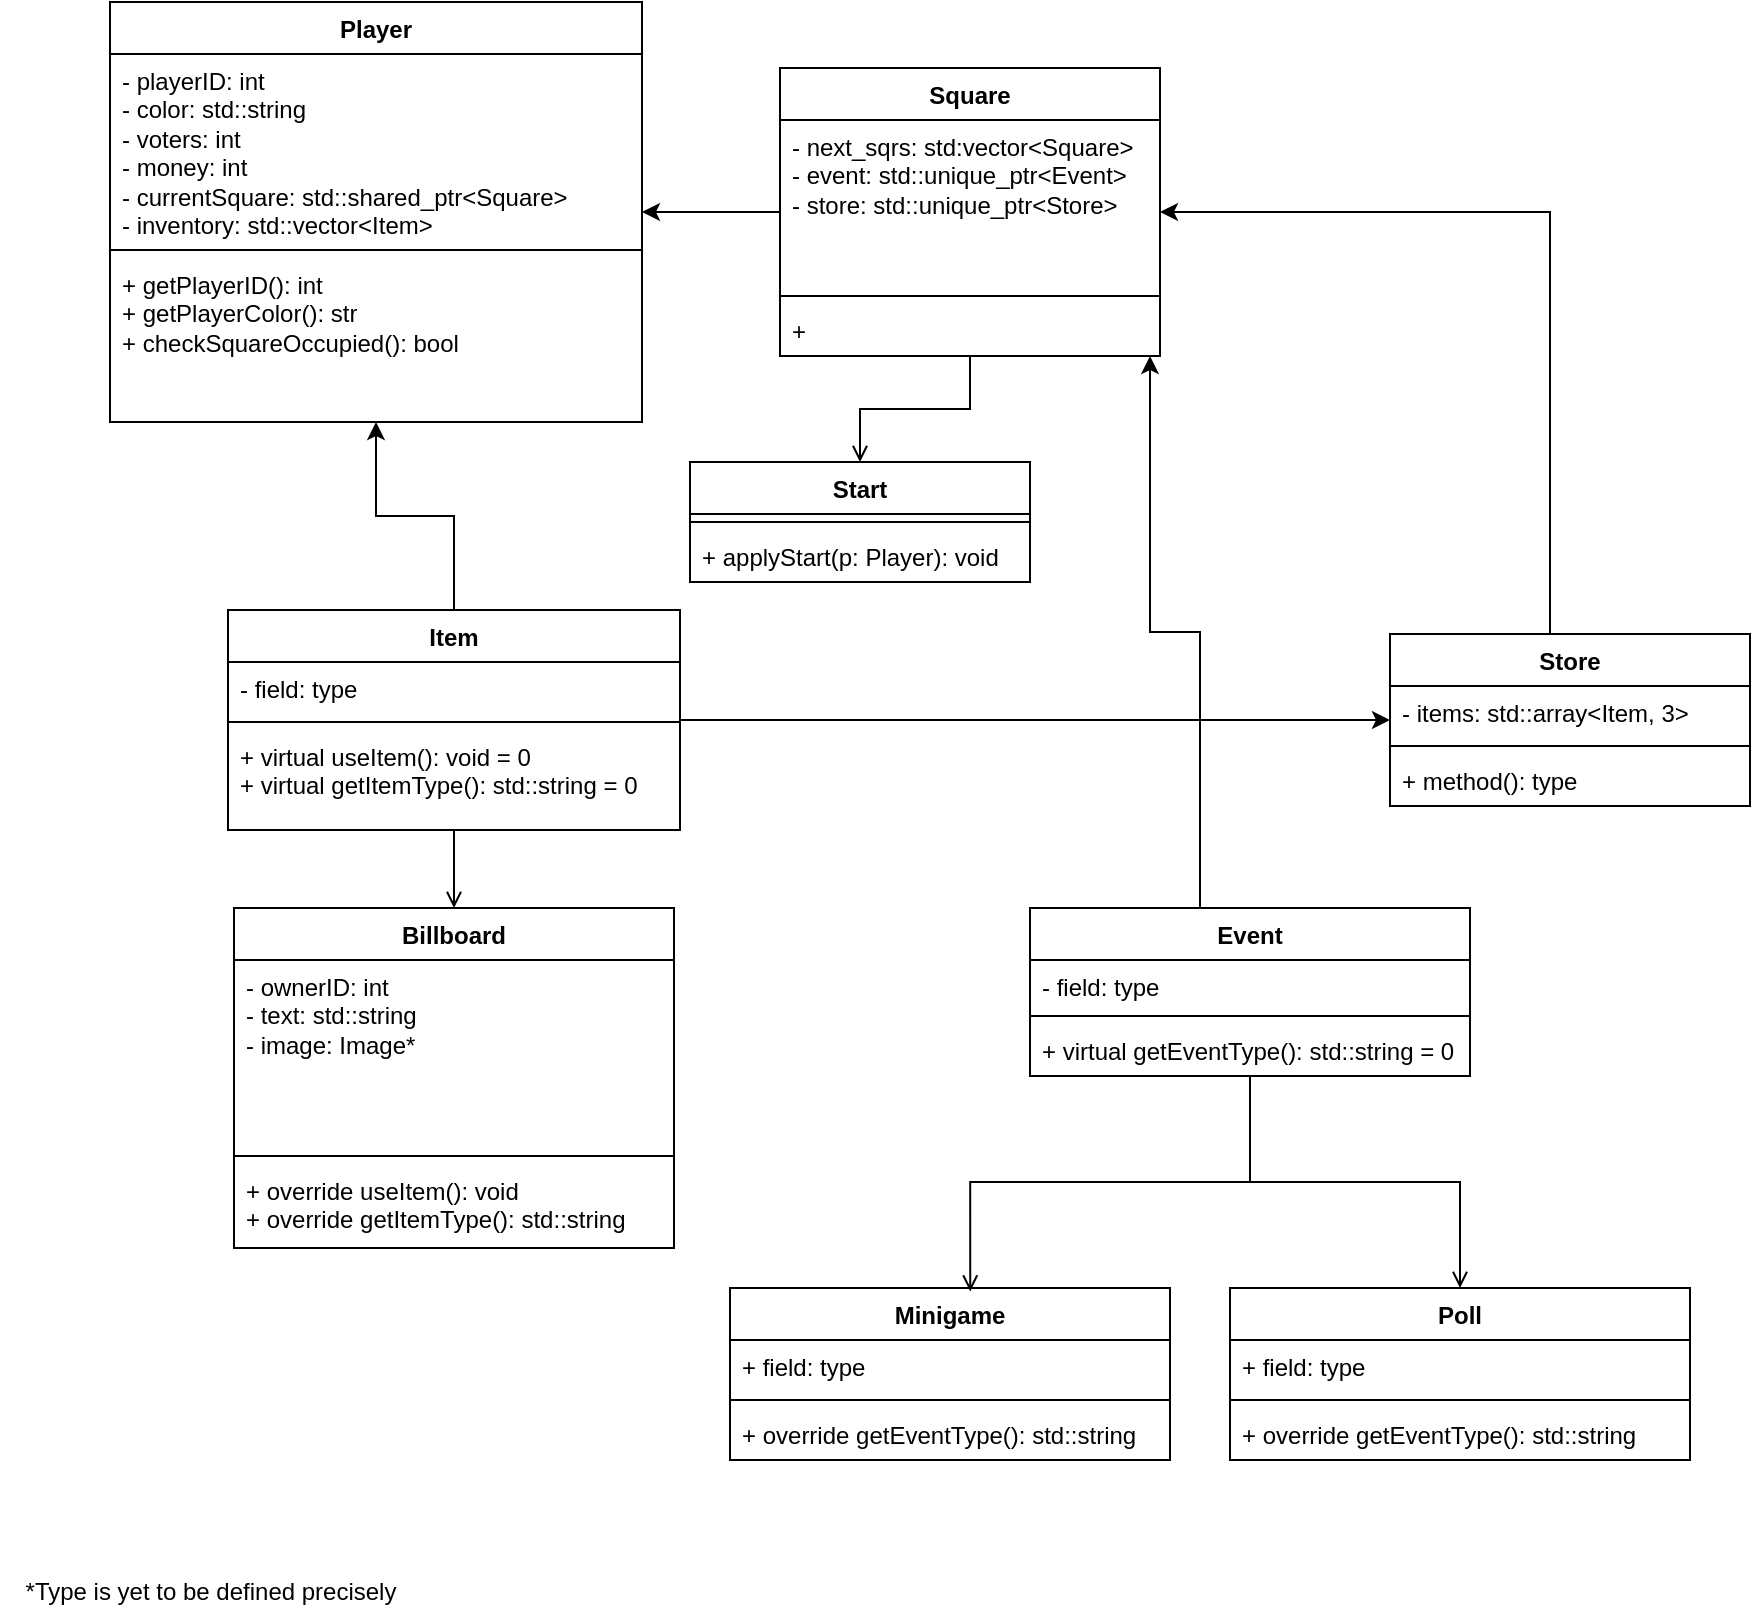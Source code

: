 <mxfile version="28.2.5">
  <diagram name="Page-1" id="7m_YdTxGqZWvF4TJzUUr">
    <mxGraphModel dx="1422" dy="876" grid="1" gridSize="10" guides="1" tooltips="1" connect="1" arrows="1" fold="1" page="1" pageScale="2" pageWidth="850" pageHeight="1100" math="0" shadow="0">
      <root>
        <mxCell id="0" />
        <mxCell id="1" parent="0" />
        <mxCell id="rQWxWww5Zi0VN4n5RXvP-19" style="edgeStyle=orthogonalEdgeStyle;rounded=0;orthogonalLoop=1;jettySize=auto;html=1;entryX=0.5;entryY=0;entryDx=0;entryDy=0;endArrow=open;endFill=0;" parent="1" source="rQWxWww5Zi0VN4n5RXvP-1" target="rQWxWww5Zi0VN4n5RXvP-13" edge="1">
          <mxGeometry relative="1" as="geometry" />
        </mxCell>
        <mxCell id="xzh4shcOTlSQ8mMk62qb-37" style="edgeStyle=orthogonalEdgeStyle;rounded=0;orthogonalLoop=1;jettySize=auto;html=1;" parent="1" source="rQWxWww5Zi0VN4n5RXvP-1" target="rQWxWww5Zi0VN4n5RXvP-24" edge="1">
          <mxGeometry relative="1" as="geometry" />
        </mxCell>
        <mxCell id="rQWxWww5Zi0VN4n5RXvP-1" value="Square" style="swimlane;fontStyle=1;align=center;verticalAlign=top;childLayout=stackLayout;horizontal=1;startSize=26;horizontalStack=0;resizeParent=1;resizeParentMax=0;resizeLast=0;collapsible=1;marginBottom=0;whiteSpace=wrap;html=1;" parent="1" vertex="1">
          <mxGeometry x="765" y="583" width="190" height="144" as="geometry" />
        </mxCell>
        <mxCell id="rQWxWww5Zi0VN4n5RXvP-2" value="- next_sqrs: std:vector&amp;lt;Square&amp;gt;&lt;div&gt;&lt;div&gt;- event: std::unique_ptr&amp;lt;Event&amp;gt;&lt;/div&gt;&lt;div&gt;- store: std::unique_ptr&amp;lt;Store&amp;gt;&lt;/div&gt;&lt;/div&gt;" style="text;strokeColor=none;fillColor=none;align=left;verticalAlign=top;spacingLeft=4;spacingRight=4;overflow=hidden;rotatable=0;points=[[0,0.5],[1,0.5]];portConstraint=eastwest;whiteSpace=wrap;html=1;" parent="rQWxWww5Zi0VN4n5RXvP-1" vertex="1">
          <mxGeometry y="26" width="190" height="84" as="geometry" />
        </mxCell>
        <mxCell id="rQWxWww5Zi0VN4n5RXvP-3" value="" style="line;strokeWidth=1;fillColor=none;align=left;verticalAlign=middle;spacingTop=-1;spacingLeft=3;spacingRight=3;rotatable=0;labelPosition=right;points=[];portConstraint=eastwest;strokeColor=inherit;" parent="rQWxWww5Zi0VN4n5RXvP-1" vertex="1">
          <mxGeometry y="110" width="190" height="8" as="geometry" />
        </mxCell>
        <mxCell id="rQWxWww5Zi0VN4n5RXvP-4" value="+&amp;nbsp;" style="text;strokeColor=none;fillColor=none;align=left;verticalAlign=top;spacingLeft=4;spacingRight=4;overflow=hidden;rotatable=0;points=[[0,0.5],[1,0.5]];portConstraint=eastwest;whiteSpace=wrap;html=1;" parent="rQWxWww5Zi0VN4n5RXvP-1" vertex="1">
          <mxGeometry y="118" width="190" height="26" as="geometry" />
        </mxCell>
        <mxCell id="rQWxWww5Zi0VN4n5RXvP-13" value="Start" style="swimlane;fontStyle=1;align=center;verticalAlign=top;childLayout=stackLayout;horizontal=1;startSize=26;horizontalStack=0;resizeParent=1;resizeParentMax=0;resizeLast=0;collapsible=1;marginBottom=0;whiteSpace=wrap;html=1;" parent="1" vertex="1">
          <mxGeometry x="720" y="780" width="170" height="60" as="geometry">
            <mxRectangle x="353" y="490" width="70" height="30" as="alternateBounds" />
          </mxGeometry>
        </mxCell>
        <mxCell id="rQWxWww5Zi0VN4n5RXvP-15" value="" style="line;strokeWidth=1;fillColor=none;align=left;verticalAlign=middle;spacingTop=-1;spacingLeft=3;spacingRight=3;rotatable=0;labelPosition=right;points=[];portConstraint=eastwest;strokeColor=inherit;" parent="rQWxWww5Zi0VN4n5RXvP-13" vertex="1">
          <mxGeometry y="26" width="170" height="8" as="geometry" />
        </mxCell>
        <mxCell id="rQWxWww5Zi0VN4n5RXvP-16" value="+ applyStart(p: Player): void" style="text;strokeColor=none;fillColor=none;align=left;verticalAlign=top;spacingLeft=4;spacingRight=4;overflow=hidden;rotatable=0;points=[[0,0.5],[1,0.5]];portConstraint=eastwest;whiteSpace=wrap;html=1;" parent="rQWxWww5Zi0VN4n5RXvP-13" vertex="1">
          <mxGeometry y="34" width="170" height="26" as="geometry" />
        </mxCell>
        <mxCell id="xzh4shcOTlSQ8mMk62qb-6" style="edgeStyle=orthogonalEdgeStyle;rounded=0;orthogonalLoop=1;jettySize=auto;html=1;endArrow=open;endFill=0;" parent="1" source="rQWxWww5Zi0VN4n5RXvP-20" target="rQWxWww5Zi0VN4n5RXvP-37" edge="1">
          <mxGeometry relative="1" as="geometry" />
        </mxCell>
        <mxCell id="v5FicF8B0wKdbVRg6XV1-2" style="edgeStyle=orthogonalEdgeStyle;rounded=0;orthogonalLoop=1;jettySize=auto;html=1;" parent="1" source="rQWxWww5Zi0VN4n5RXvP-20" target="rQWxWww5Zi0VN4n5RXvP-1" edge="1">
          <mxGeometry relative="1" as="geometry">
            <Array as="points">
              <mxPoint x="975" y="865" />
              <mxPoint x="950" y="865" />
            </Array>
          </mxGeometry>
        </mxCell>
        <mxCell id="rQWxWww5Zi0VN4n5RXvP-20" value="Event&lt;div&gt;&lt;br&gt;&lt;/div&gt;" style="swimlane;fontStyle=1;align=center;verticalAlign=top;childLayout=stackLayout;horizontal=1;startSize=26;horizontalStack=0;resizeParent=1;resizeParentMax=0;resizeLast=0;collapsible=1;marginBottom=0;whiteSpace=wrap;html=1;" parent="1" vertex="1">
          <mxGeometry x="890" y="1003" width="220" height="84" as="geometry" />
        </mxCell>
        <mxCell id="rQWxWww5Zi0VN4n5RXvP-21" value="&lt;div&gt;- field: type&lt;/div&gt;" style="text;strokeColor=none;fillColor=none;align=left;verticalAlign=top;spacingLeft=4;spacingRight=4;overflow=hidden;rotatable=0;points=[[0,0.5],[1,0.5]];portConstraint=eastwest;whiteSpace=wrap;html=1;" parent="rQWxWww5Zi0VN4n5RXvP-20" vertex="1">
          <mxGeometry y="26" width="220" height="24" as="geometry" />
        </mxCell>
        <mxCell id="rQWxWww5Zi0VN4n5RXvP-22" value="" style="line;strokeWidth=1;fillColor=none;align=left;verticalAlign=middle;spacingTop=-1;spacingLeft=3;spacingRight=3;rotatable=0;labelPosition=right;points=[];portConstraint=eastwest;strokeColor=inherit;" parent="rQWxWww5Zi0VN4n5RXvP-20" vertex="1">
          <mxGeometry y="50" width="220" height="8" as="geometry" />
        </mxCell>
        <mxCell id="rQWxWww5Zi0VN4n5RXvP-23" value="+ virtual getEventType(): std::string = 0" style="text;strokeColor=none;fillColor=none;align=left;verticalAlign=top;spacingLeft=4;spacingRight=4;overflow=hidden;rotatable=0;points=[[0,0.5],[1,0.5]];portConstraint=eastwest;whiteSpace=wrap;html=1;" parent="rQWxWww5Zi0VN4n5RXvP-20" vertex="1">
          <mxGeometry y="58" width="220" height="26" as="geometry" />
        </mxCell>
        <mxCell id="rQWxWww5Zi0VN4n5RXvP-24" value="Player" style="swimlane;fontStyle=1;align=center;verticalAlign=top;childLayout=stackLayout;horizontal=1;startSize=26;horizontalStack=0;resizeParent=1;resizeParentMax=0;resizeLast=0;collapsible=1;marginBottom=0;whiteSpace=wrap;html=1;" parent="1" vertex="1">
          <mxGeometry x="430" y="550" width="266" height="210" as="geometry" />
        </mxCell>
        <mxCell id="rQWxWww5Zi0VN4n5RXvP-25" value="- playerID: int&lt;div&gt;- color: std::string&lt;br&gt;&lt;div&gt;- voters: int&lt;/div&gt;&lt;div&gt;- money: int&lt;/div&gt;&lt;div&gt;- currentSquare: std::shared_ptr&amp;lt;Square&amp;gt;&lt;/div&gt;&lt;div&gt;- inventory: std::vector&amp;lt;Item&amp;gt;&lt;/div&gt;&lt;/div&gt;" style="text;strokeColor=none;fillColor=none;align=left;verticalAlign=top;spacingLeft=4;spacingRight=4;overflow=hidden;rotatable=0;points=[[0,0.5],[1,0.5]];portConstraint=eastwest;whiteSpace=wrap;html=1;" parent="rQWxWww5Zi0VN4n5RXvP-24" vertex="1">
          <mxGeometry y="26" width="266" height="94" as="geometry" />
        </mxCell>
        <mxCell id="rQWxWww5Zi0VN4n5RXvP-26" value="" style="line;strokeWidth=1;fillColor=none;align=left;verticalAlign=middle;spacingTop=-1;spacingLeft=3;spacingRight=3;rotatable=0;labelPosition=right;points=[];portConstraint=eastwest;strokeColor=inherit;" parent="rQWxWww5Zi0VN4n5RXvP-24" vertex="1">
          <mxGeometry y="120" width="266" height="8" as="geometry" />
        </mxCell>
        <mxCell id="rQWxWww5Zi0VN4n5RXvP-27" value="+ getPlayerID(): int&lt;div&gt;+ getPlayerColor(): str&lt;/div&gt;&lt;div&gt;+ checkSquareOccupied(): bool&lt;/div&gt;" style="text;strokeColor=none;fillColor=none;align=left;verticalAlign=top;spacingLeft=4;spacingRight=4;overflow=hidden;rotatable=0;points=[[0,0.5],[1,0.5]];portConstraint=eastwest;whiteSpace=wrap;html=1;" parent="rQWxWww5Zi0VN4n5RXvP-24" vertex="1">
          <mxGeometry y="128" width="266" height="82" as="geometry" />
        </mxCell>
        <mxCell id="xzh4shcOTlSQ8mMk62qb-21" style="edgeStyle=orthogonalEdgeStyle;rounded=0;orthogonalLoop=1;jettySize=auto;html=1;endArrow=open;endFill=0;" parent="1" source="rQWxWww5Zi0VN4n5RXvP-28" target="xzh4shcOTlSQ8mMk62qb-17" edge="1">
          <mxGeometry relative="1" as="geometry" />
        </mxCell>
        <mxCell id="xzh4shcOTlSQ8mMk62qb-24" style="edgeStyle=orthogonalEdgeStyle;rounded=0;orthogonalLoop=1;jettySize=auto;html=1;" parent="1" source="rQWxWww5Zi0VN4n5RXvP-28" target="xzh4shcOTlSQ8mMk62qb-1" edge="1">
          <mxGeometry relative="1" as="geometry" />
        </mxCell>
        <mxCell id="xzh4shcOTlSQ8mMk62qb-28" style="edgeStyle=orthogonalEdgeStyle;rounded=0;orthogonalLoop=1;jettySize=auto;html=1;" parent="1" source="rQWxWww5Zi0VN4n5RXvP-28" target="rQWxWww5Zi0VN4n5RXvP-24" edge="1">
          <mxGeometry relative="1" as="geometry" />
        </mxCell>
        <mxCell id="rQWxWww5Zi0VN4n5RXvP-28" value="Item" style="swimlane;fontStyle=1;align=center;verticalAlign=top;childLayout=stackLayout;horizontal=1;startSize=26;horizontalStack=0;resizeParent=1;resizeParentMax=0;resizeLast=0;collapsible=1;marginBottom=0;whiteSpace=wrap;html=1;" parent="1" vertex="1">
          <mxGeometry x="489" y="854" width="226" height="110" as="geometry" />
        </mxCell>
        <mxCell id="rQWxWww5Zi0VN4n5RXvP-29" value="- field: type" style="text;strokeColor=none;fillColor=none;align=left;verticalAlign=top;spacingLeft=4;spacingRight=4;overflow=hidden;rotatable=0;points=[[0,0.5],[1,0.5]];portConstraint=eastwest;whiteSpace=wrap;html=1;" parent="rQWxWww5Zi0VN4n5RXvP-28" vertex="1">
          <mxGeometry y="26" width="226" height="26" as="geometry" />
        </mxCell>
        <mxCell id="rQWxWww5Zi0VN4n5RXvP-30" value="" style="line;strokeWidth=1;fillColor=none;align=left;verticalAlign=middle;spacingTop=-1;spacingLeft=3;spacingRight=3;rotatable=0;labelPosition=right;points=[];portConstraint=eastwest;strokeColor=inherit;" parent="rQWxWww5Zi0VN4n5RXvP-28" vertex="1">
          <mxGeometry y="52" width="226" height="8" as="geometry" />
        </mxCell>
        <mxCell id="rQWxWww5Zi0VN4n5RXvP-31" value="+ virtual useItem(): void = 0&lt;div&gt;+ virtual getItemType(): std::string = 0&lt;/div&gt;" style="text;strokeColor=none;fillColor=none;align=left;verticalAlign=top;spacingLeft=4;spacingRight=4;overflow=hidden;rotatable=0;points=[[0,0.5],[1,0.5]];portConstraint=eastwest;whiteSpace=wrap;html=1;" parent="rQWxWww5Zi0VN4n5RXvP-28" vertex="1">
          <mxGeometry y="60" width="226" height="50" as="geometry" />
        </mxCell>
        <mxCell id="rQWxWww5Zi0VN4n5RXvP-32" value="Minigame" style="swimlane;fontStyle=1;align=center;verticalAlign=top;childLayout=stackLayout;horizontal=1;startSize=26;horizontalStack=0;resizeParent=1;resizeParentMax=0;resizeLast=0;collapsible=1;marginBottom=0;whiteSpace=wrap;html=1;" parent="1" vertex="1">
          <mxGeometry x="740" y="1193" width="220" height="86" as="geometry" />
        </mxCell>
        <mxCell id="rQWxWww5Zi0VN4n5RXvP-33" value="+ field: type" style="text;strokeColor=none;fillColor=none;align=left;verticalAlign=top;spacingLeft=4;spacingRight=4;overflow=hidden;rotatable=0;points=[[0,0.5],[1,0.5]];portConstraint=eastwest;whiteSpace=wrap;html=1;" parent="rQWxWww5Zi0VN4n5RXvP-32" vertex="1">
          <mxGeometry y="26" width="220" height="26" as="geometry" />
        </mxCell>
        <mxCell id="rQWxWww5Zi0VN4n5RXvP-34" value="" style="line;strokeWidth=1;fillColor=none;align=left;verticalAlign=middle;spacingTop=-1;spacingLeft=3;spacingRight=3;rotatable=0;labelPosition=right;points=[];portConstraint=eastwest;strokeColor=inherit;" parent="rQWxWww5Zi0VN4n5RXvP-32" vertex="1">
          <mxGeometry y="52" width="220" height="8" as="geometry" />
        </mxCell>
        <mxCell id="rQWxWww5Zi0VN4n5RXvP-35" value="+ override getEventType(): std::string" style="text;strokeColor=none;fillColor=none;align=left;verticalAlign=top;spacingLeft=4;spacingRight=4;overflow=hidden;rotatable=0;points=[[0,0.5],[1,0.5]];portConstraint=eastwest;whiteSpace=wrap;html=1;" parent="rQWxWww5Zi0VN4n5RXvP-32" vertex="1">
          <mxGeometry y="60" width="220" height="26" as="geometry" />
        </mxCell>
        <mxCell id="rQWxWww5Zi0VN4n5RXvP-37" value="Poll" style="swimlane;fontStyle=1;align=center;verticalAlign=top;childLayout=stackLayout;horizontal=1;startSize=26;horizontalStack=0;resizeParent=1;resizeParentMax=0;resizeLast=0;collapsible=1;marginBottom=0;whiteSpace=wrap;html=1;" parent="1" vertex="1">
          <mxGeometry x="990" y="1193" width="230" height="86" as="geometry" />
        </mxCell>
        <mxCell id="rQWxWww5Zi0VN4n5RXvP-38" value="+ field: type" style="text;strokeColor=none;fillColor=none;align=left;verticalAlign=top;spacingLeft=4;spacingRight=4;overflow=hidden;rotatable=0;points=[[0,0.5],[1,0.5]];portConstraint=eastwest;whiteSpace=wrap;html=1;" parent="rQWxWww5Zi0VN4n5RXvP-37" vertex="1">
          <mxGeometry y="26" width="230" height="26" as="geometry" />
        </mxCell>
        <mxCell id="rQWxWww5Zi0VN4n5RXvP-39" value="" style="line;strokeWidth=1;fillColor=none;align=left;verticalAlign=middle;spacingTop=-1;spacingLeft=3;spacingRight=3;rotatable=0;labelPosition=right;points=[];portConstraint=eastwest;strokeColor=inherit;" parent="rQWxWww5Zi0VN4n5RXvP-37" vertex="1">
          <mxGeometry y="52" width="230" height="8" as="geometry" />
        </mxCell>
        <mxCell id="rQWxWww5Zi0VN4n5RXvP-40" value="+ override getEventType(): std::string" style="text;strokeColor=none;fillColor=none;align=left;verticalAlign=top;spacingLeft=4;spacingRight=4;overflow=hidden;rotatable=0;points=[[0,0.5],[1,0.5]];portConstraint=eastwest;whiteSpace=wrap;html=1;" parent="rQWxWww5Zi0VN4n5RXvP-37" vertex="1">
          <mxGeometry y="60" width="230" height="26" as="geometry" />
        </mxCell>
        <mxCell id="xzh4shcOTlSQ8mMk62qb-38" style="edgeStyle=orthogonalEdgeStyle;rounded=0;orthogonalLoop=1;jettySize=auto;html=1;" parent="1" source="xzh4shcOTlSQ8mMk62qb-1" target="rQWxWww5Zi0VN4n5RXvP-1" edge="1">
          <mxGeometry relative="1" as="geometry">
            <Array as="points">
              <mxPoint x="1150" y="655" />
            </Array>
          </mxGeometry>
        </mxCell>
        <mxCell id="xzh4shcOTlSQ8mMk62qb-1" value="Store" style="swimlane;fontStyle=1;align=center;verticalAlign=top;childLayout=stackLayout;horizontal=1;startSize=26;horizontalStack=0;resizeParent=1;resizeParentMax=0;resizeLast=0;collapsible=1;marginBottom=0;whiteSpace=wrap;html=1;" parent="1" vertex="1">
          <mxGeometry x="1070" y="866" width="180" height="86" as="geometry" />
        </mxCell>
        <mxCell id="xzh4shcOTlSQ8mMk62qb-2" value="- items: std::array&amp;lt;Item, 3&amp;gt;" style="text;strokeColor=none;fillColor=none;align=left;verticalAlign=top;spacingLeft=4;spacingRight=4;overflow=hidden;rotatable=0;points=[[0,0.5],[1,0.5]];portConstraint=eastwest;whiteSpace=wrap;html=1;" parent="xzh4shcOTlSQ8mMk62qb-1" vertex="1">
          <mxGeometry y="26" width="180" height="26" as="geometry" />
        </mxCell>
        <mxCell id="xzh4shcOTlSQ8mMk62qb-3" value="" style="line;strokeWidth=1;fillColor=none;align=left;verticalAlign=middle;spacingTop=-1;spacingLeft=3;spacingRight=3;rotatable=0;labelPosition=right;points=[];portConstraint=eastwest;strokeColor=inherit;" parent="xzh4shcOTlSQ8mMk62qb-1" vertex="1">
          <mxGeometry y="52" width="180" height="8" as="geometry" />
        </mxCell>
        <mxCell id="xzh4shcOTlSQ8mMk62qb-4" value="+ method(): type" style="text;strokeColor=none;fillColor=none;align=left;verticalAlign=top;spacingLeft=4;spacingRight=4;overflow=hidden;rotatable=0;points=[[0,0.5],[1,0.5]];portConstraint=eastwest;whiteSpace=wrap;html=1;" parent="xzh4shcOTlSQ8mMk62qb-1" vertex="1">
          <mxGeometry y="60" width="180" height="26" as="geometry" />
        </mxCell>
        <mxCell id="xzh4shcOTlSQ8mMk62qb-5" style="edgeStyle=orthogonalEdgeStyle;rounded=0;orthogonalLoop=1;jettySize=auto;html=1;entryX=0.546;entryY=0.02;entryDx=0;entryDy=0;entryPerimeter=0;endArrow=open;endFill=0;" parent="1" source="rQWxWww5Zi0VN4n5RXvP-20" target="rQWxWww5Zi0VN4n5RXvP-32" edge="1">
          <mxGeometry relative="1" as="geometry" />
        </mxCell>
        <mxCell id="xzh4shcOTlSQ8mMk62qb-17" value="Billboard" style="swimlane;fontStyle=1;align=center;verticalAlign=top;childLayout=stackLayout;horizontal=1;startSize=26;horizontalStack=0;resizeParent=1;resizeParentMax=0;resizeLast=0;collapsible=1;marginBottom=0;whiteSpace=wrap;html=1;" parent="1" vertex="1">
          <mxGeometry x="492" y="1003" width="220" height="170" as="geometry" />
        </mxCell>
        <mxCell id="xzh4shcOTlSQ8mMk62qb-18" value="&lt;div&gt;- ownerID: int&lt;/div&gt;- text: std::string&lt;div&gt;- image: Image*&lt;/div&gt;" style="text;strokeColor=none;fillColor=none;align=left;verticalAlign=top;spacingLeft=4;spacingRight=4;overflow=hidden;rotatable=0;points=[[0,0.5],[1,0.5]];portConstraint=eastwest;whiteSpace=wrap;html=1;" parent="xzh4shcOTlSQ8mMk62qb-17" vertex="1">
          <mxGeometry y="26" width="220" height="94" as="geometry" />
        </mxCell>
        <mxCell id="xzh4shcOTlSQ8mMk62qb-19" value="" style="line;strokeWidth=1;fillColor=none;align=left;verticalAlign=middle;spacingTop=-1;spacingLeft=3;spacingRight=3;rotatable=0;labelPosition=right;points=[];portConstraint=eastwest;strokeColor=inherit;" parent="xzh4shcOTlSQ8mMk62qb-17" vertex="1">
          <mxGeometry y="120" width="220" height="8" as="geometry" />
        </mxCell>
        <mxCell id="xzh4shcOTlSQ8mMk62qb-20" value="&lt;div&gt;+ override useItem(): void&lt;/div&gt;+ override getItemType(): std::string" style="text;strokeColor=none;fillColor=none;align=left;verticalAlign=top;spacingLeft=4;spacingRight=4;overflow=hidden;rotatable=0;points=[[0,0.5],[1,0.5]];portConstraint=eastwest;whiteSpace=wrap;html=1;" parent="xzh4shcOTlSQ8mMk62qb-17" vertex="1">
          <mxGeometry y="128" width="220" height="42" as="geometry" />
        </mxCell>
        <mxCell id="v5FicF8B0wKdbVRg6XV1-3" value="*Type is yet to be defined precisely" style="text;html=1;align=center;verticalAlign=middle;resizable=0;points=[];autosize=1;strokeColor=none;fillColor=none;" parent="1" vertex="1">
          <mxGeometry x="375" y="1330" width="210" height="30" as="geometry" />
        </mxCell>
      </root>
    </mxGraphModel>
  </diagram>
</mxfile>
